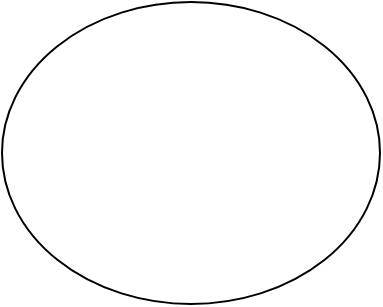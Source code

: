 <mxfile version="15.2.7" type="device"><diagram id="lq-3UUlWoK7oiUhLe4P-" name="Page-1"><mxGraphModel dx="7223" dy="4337" grid="0" gridSize="10" guides="1" tooltips="1" connect="1" arrows="1" fold="1" page="0" pageScale="1" pageWidth="850" pageHeight="1100" math="0" shadow="0"><root><mxCell id="0"/><mxCell id="1" parent="0"/><mxCell id="99s-q7617PUpOjRvfD86-1" value="" style="ellipse;whiteSpace=wrap;html=1;" vertex="1" parent="1"><mxGeometry x="-3063" y="-1677" width="189" height="151" as="geometry"/></mxCell></root></mxGraphModel></diagram></mxfile>